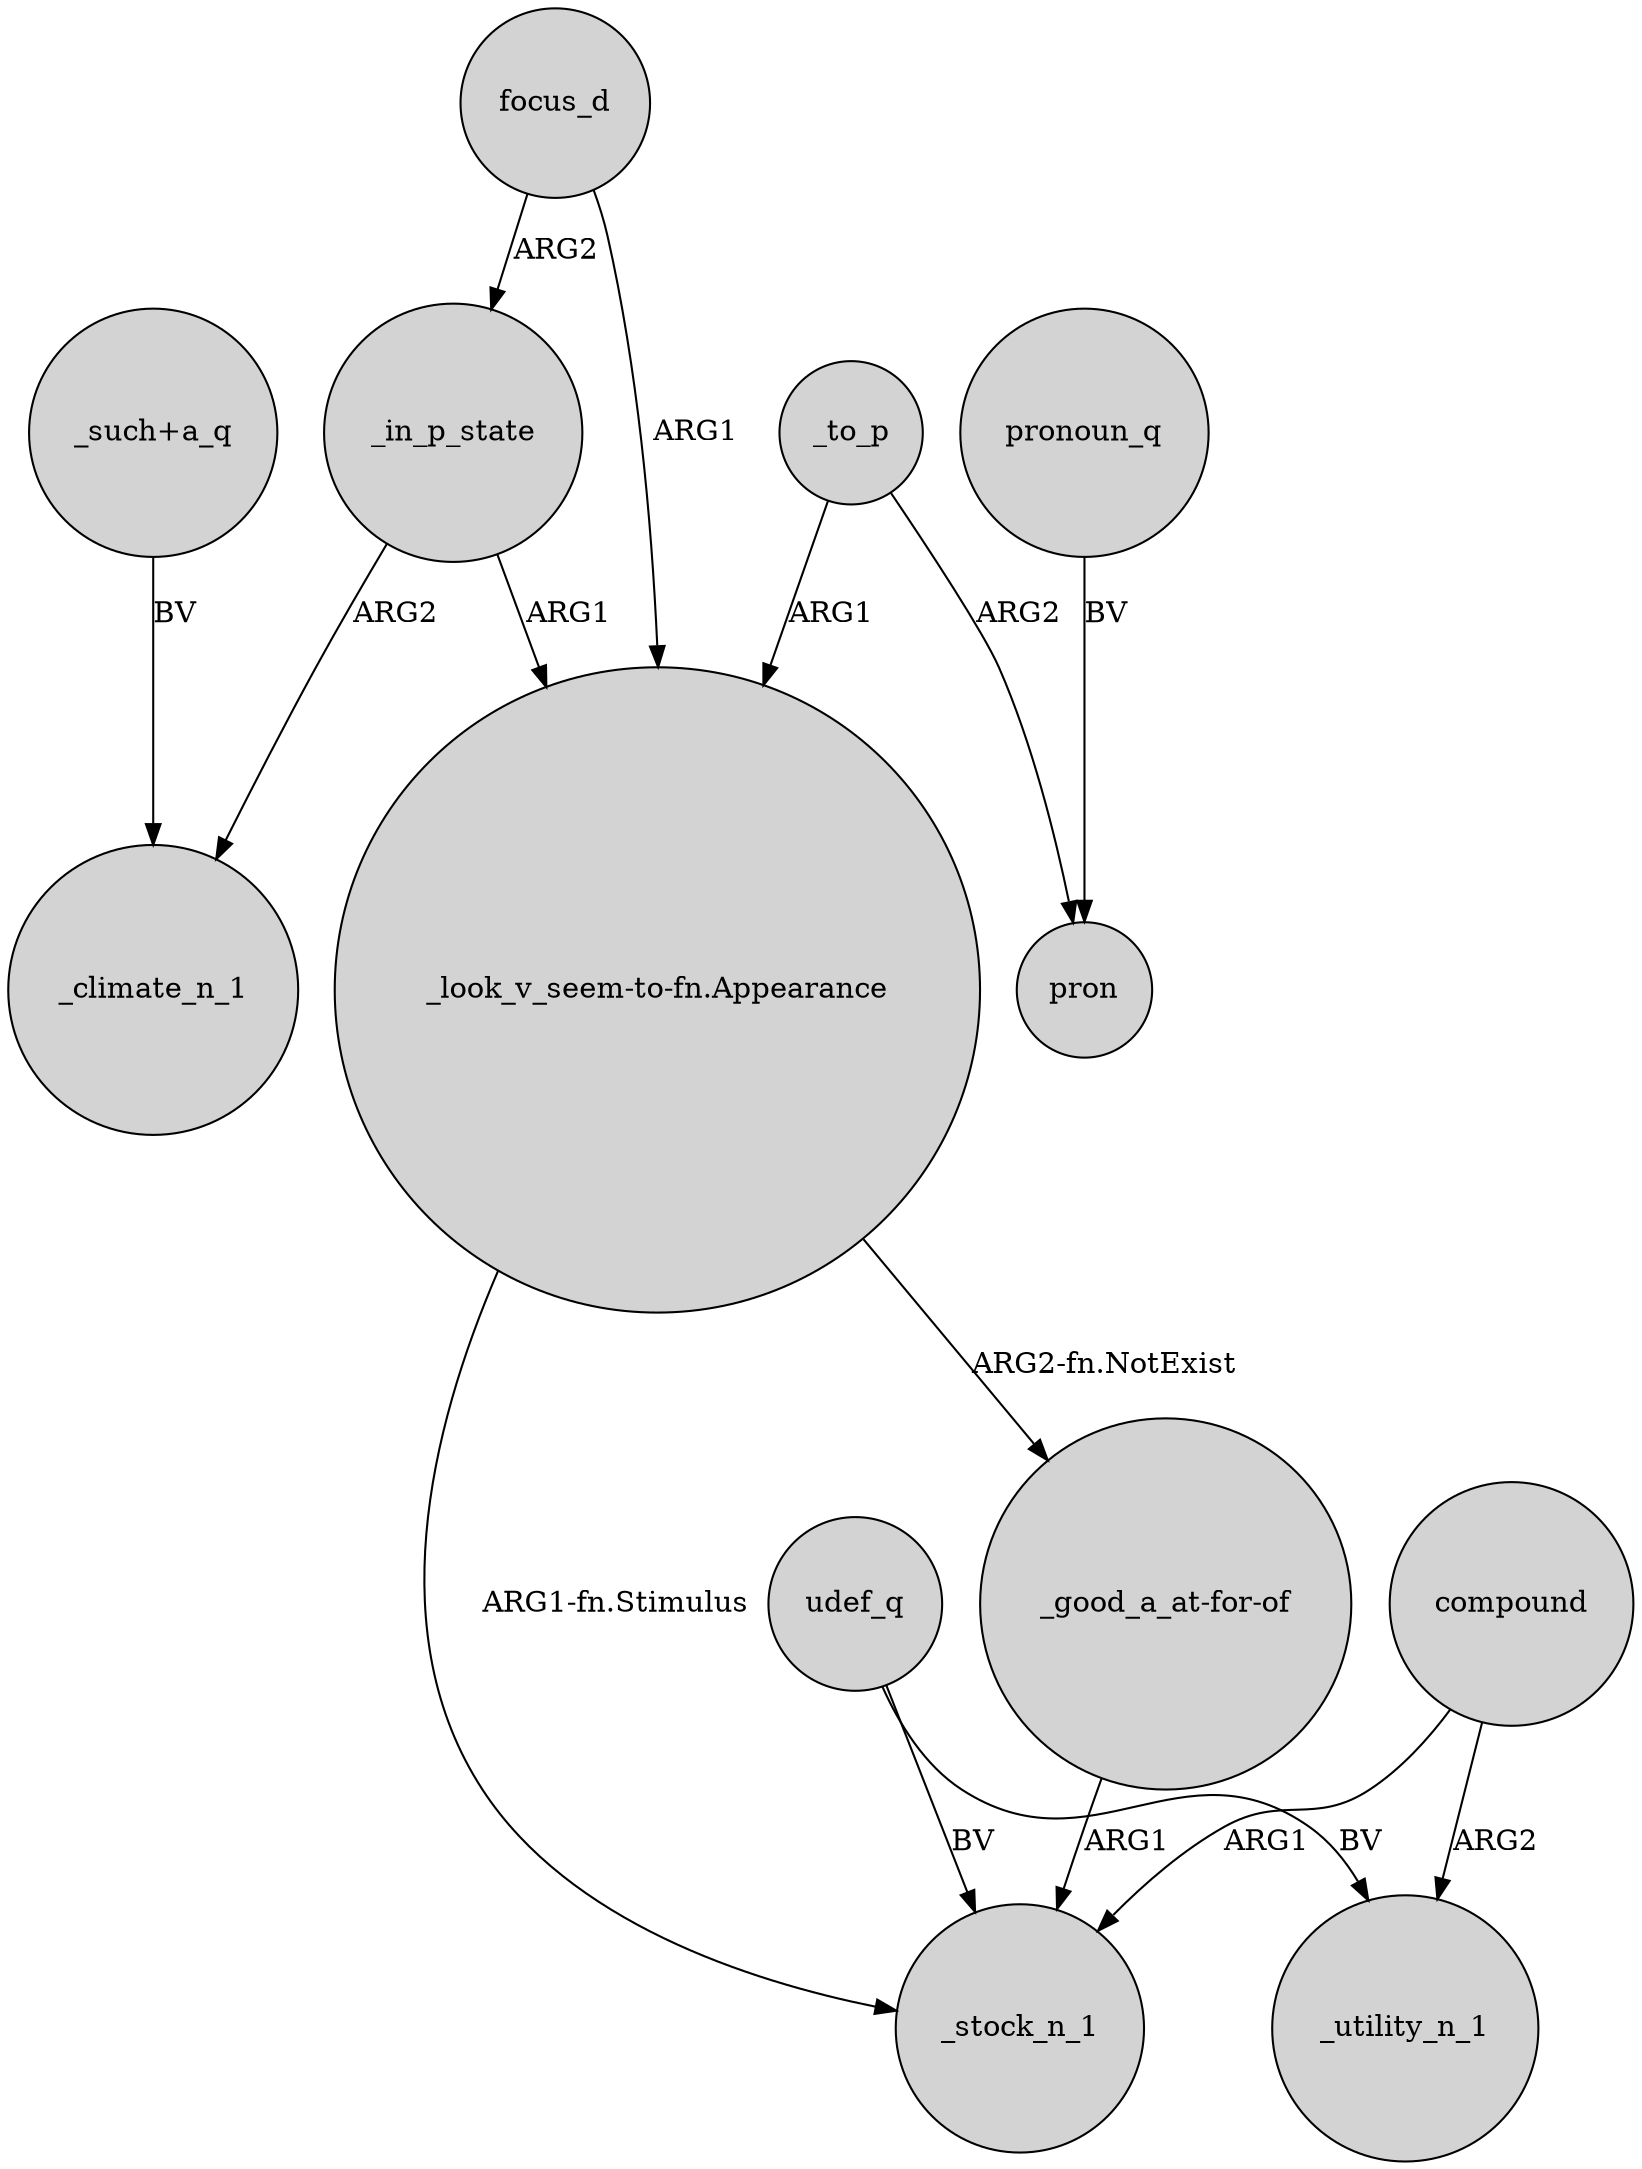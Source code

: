 digraph {
	node [shape=circle style=filled]
	_in_p_state -> "_look_v_seem-to-fn.Appearance" [label=ARG1]
	udef_q -> _stock_n_1 [label=BV]
	"_good_a_at-for-of" -> _stock_n_1 [label=ARG1]
	"_look_v_seem-to-fn.Appearance" -> _stock_n_1 [label="ARG1-fn.Stimulus"]
	compound -> _stock_n_1 [label=ARG1]
	compound -> _utility_n_1 [label=ARG2]
	udef_q -> _utility_n_1 [label=BV]
	focus_d -> "_look_v_seem-to-fn.Appearance" [label=ARG1]
	"_look_v_seem-to-fn.Appearance" -> "_good_a_at-for-of" [label="ARG2-fn.NotExist"]
	"_such+a_q" -> _climate_n_1 [label=BV]
	focus_d -> _in_p_state [label=ARG2]
	_to_p -> pron [label=ARG2]
	_to_p -> "_look_v_seem-to-fn.Appearance" [label=ARG1]
	_in_p_state -> _climate_n_1 [label=ARG2]
	pronoun_q -> pron [label=BV]
}
